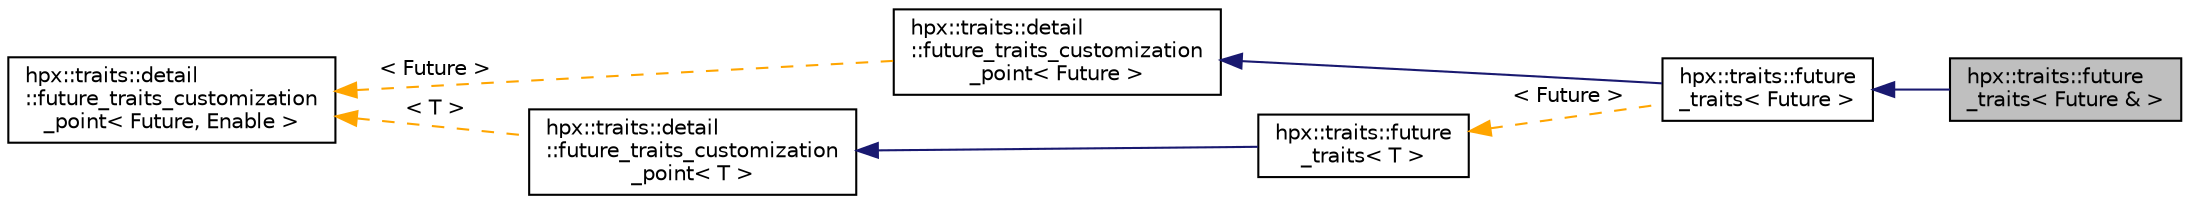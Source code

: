 digraph "hpx::traits::future_traits&lt; Future &amp; &gt;"
{
  edge [fontname="Helvetica",fontsize="10",labelfontname="Helvetica",labelfontsize="10"];
  node [fontname="Helvetica",fontsize="10",shape=record];
  rankdir="LR";
  Node0 [label="hpx::traits::future\l_traits\< Future & \>",height=0.2,width=0.4,color="black", fillcolor="grey75", style="filled", fontcolor="black"];
  Node1 -> Node0 [dir="back",color="midnightblue",fontsize="10",style="solid",fontname="Helvetica"];
  Node1 [label="hpx::traits::future\l_traits\< Future \>",height=0.2,width=0.4,color="black", fillcolor="white", style="filled",URL="$de/d1b/structhpx_1_1traits_1_1future__traits.html"];
  Node2 -> Node1 [dir="back",color="midnightblue",fontsize="10",style="solid",fontname="Helvetica"];
  Node2 [label="hpx::traits::detail\l::future_traits_customization\l_point\< Future \>",height=0.2,width=0.4,color="black", fillcolor="white", style="filled",URL="$de/dbb/structhpx_1_1traits_1_1detail_1_1future__traits__customization__point.html"];
  Node3 -> Node2 [dir="back",color="orange",fontsize="10",style="dashed",label=" \< Future \>" ,fontname="Helvetica"];
  Node3 [label="hpx::traits::detail\l::future_traits_customization\l_point\< Future, Enable \>",height=0.2,width=0.4,color="black", fillcolor="white", style="filled",URL="$de/dbb/structhpx_1_1traits_1_1detail_1_1future__traits__customization__point.html"];
  Node4 -> Node1 [dir="back",color="orange",fontsize="10",style="dashed",label=" \< Future \>" ,fontname="Helvetica"];
  Node4 [label="hpx::traits::future\l_traits\< T \>",height=0.2,width=0.4,color="black", fillcolor="white", style="filled",URL="$de/d1b/structhpx_1_1traits_1_1future__traits.html"];
  Node5 -> Node4 [dir="back",color="midnightblue",fontsize="10",style="solid",fontname="Helvetica"];
  Node5 [label="hpx::traits::detail\l::future_traits_customization\l_point\< T \>",height=0.2,width=0.4,color="black", fillcolor="white", style="filled",URL="$de/dbb/structhpx_1_1traits_1_1detail_1_1future__traits__customization__point.html"];
  Node3 -> Node5 [dir="back",color="orange",fontsize="10",style="dashed",label=" \< T \>" ,fontname="Helvetica"];
}
